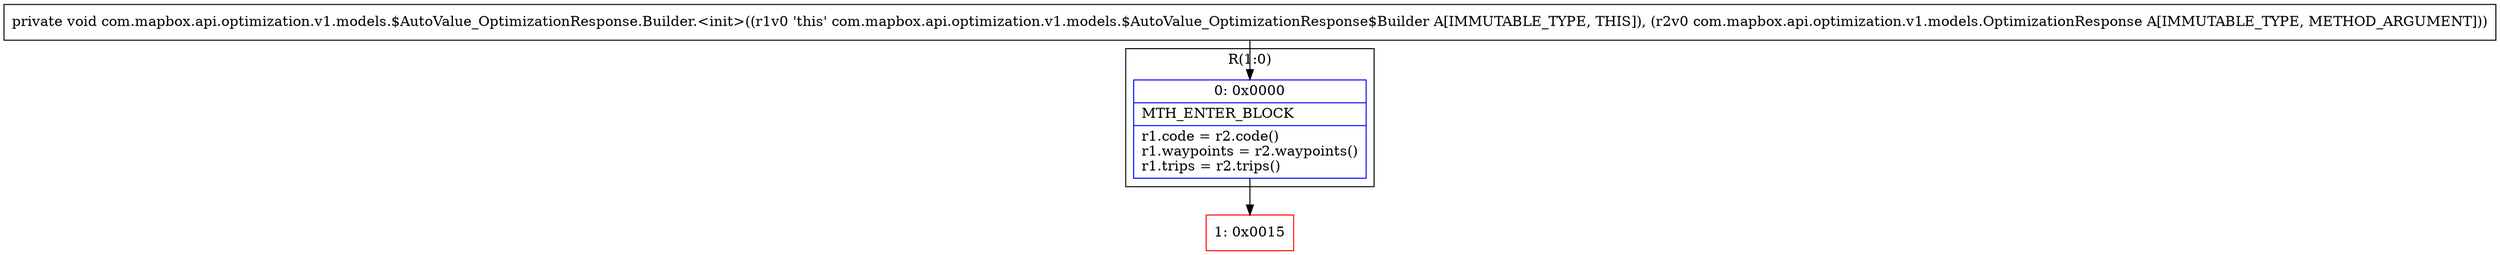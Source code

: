 digraph "CFG forcom.mapbox.api.optimization.v1.models.$AutoValue_OptimizationResponse.Builder.\<init\>(Lcom\/mapbox\/api\/optimization\/v1\/models\/OptimizationResponse;)V" {
subgraph cluster_Region_1633618196 {
label = "R(1:0)";
node [shape=record,color=blue];
Node_0 [shape=record,label="{0\:\ 0x0000|MTH_ENTER_BLOCK\l|r1.code = r2.code()\lr1.waypoints = r2.waypoints()\lr1.trips = r2.trips()\l}"];
}
Node_1 [shape=record,color=red,label="{1\:\ 0x0015}"];
MethodNode[shape=record,label="{private void com.mapbox.api.optimization.v1.models.$AutoValue_OptimizationResponse.Builder.\<init\>((r1v0 'this' com.mapbox.api.optimization.v1.models.$AutoValue_OptimizationResponse$Builder A[IMMUTABLE_TYPE, THIS]), (r2v0 com.mapbox.api.optimization.v1.models.OptimizationResponse A[IMMUTABLE_TYPE, METHOD_ARGUMENT])) }"];
MethodNode -> Node_0;
Node_0 -> Node_1;
}

